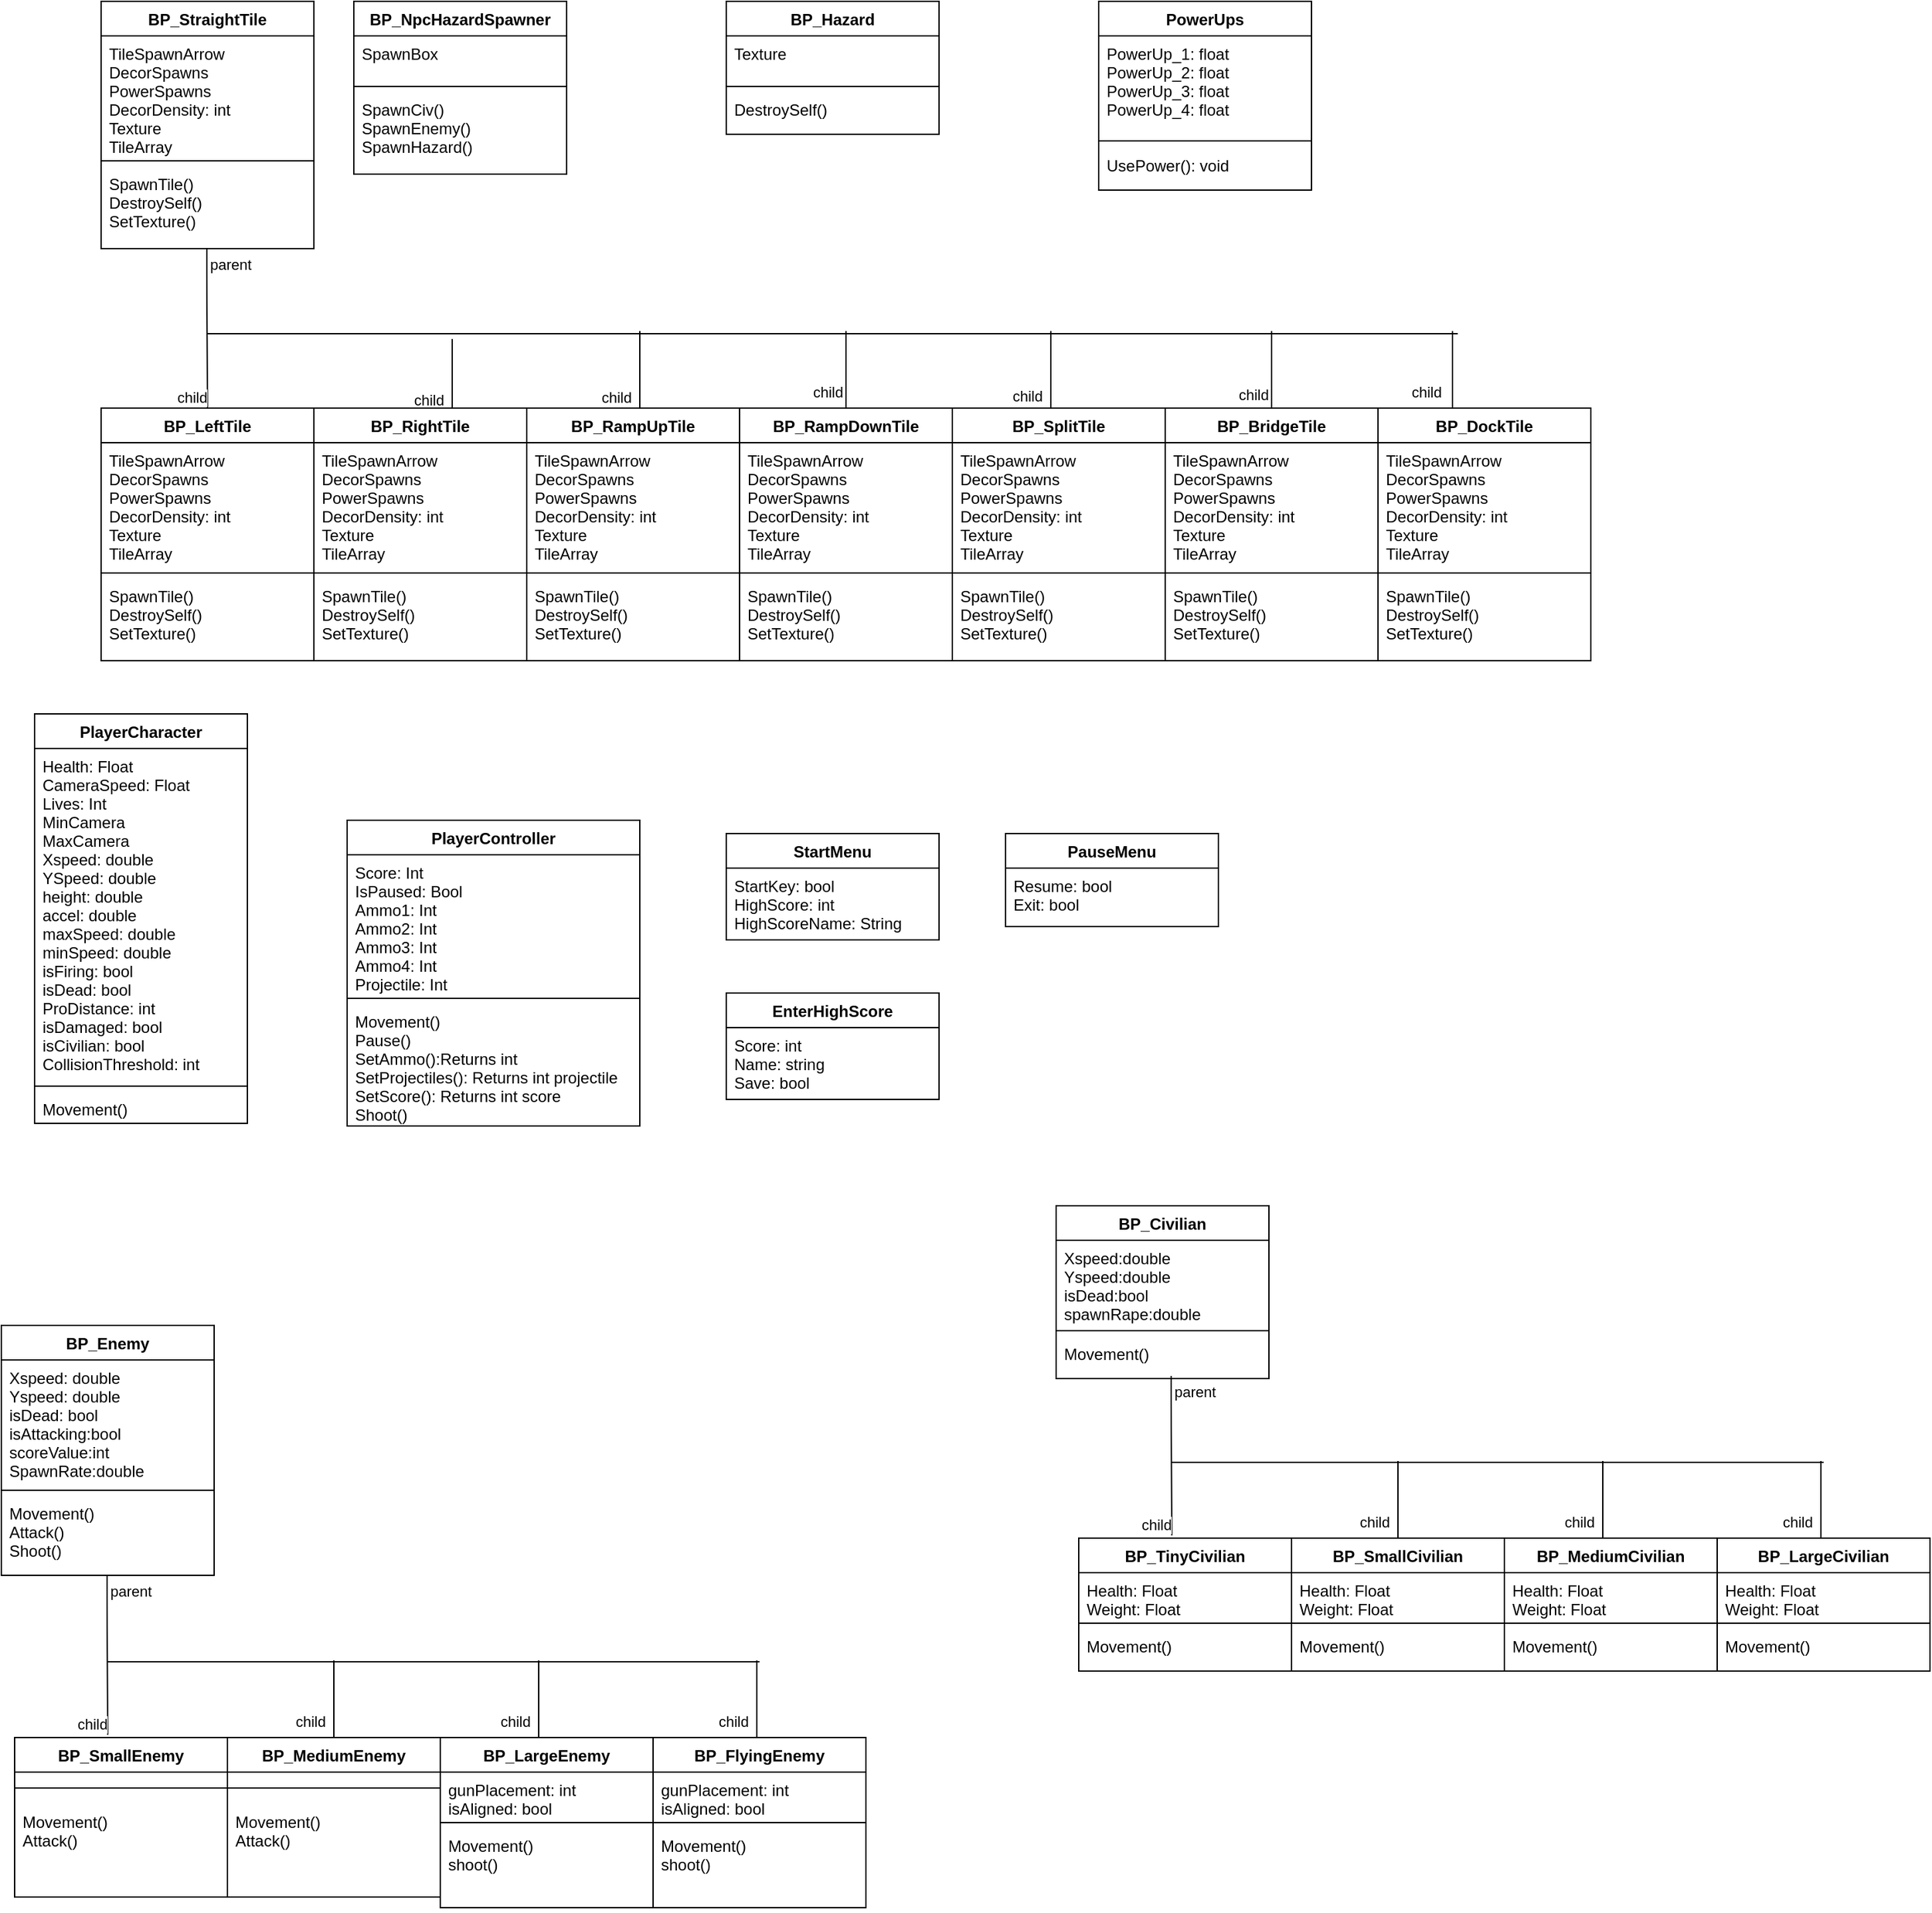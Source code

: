 <mxfile version="14.2.7" type="github">
  <diagram id="WgqjgqW9wfhbfb5YaRFJ" name="Page-1">
    <mxGraphModel dx="1422" dy="772" grid="1" gridSize="10" guides="1" tooltips="1" connect="1" arrows="1" fold="1" page="1" pageScale="1" pageWidth="1200" pageHeight="1600" math="0" shadow="0">
      <root>
        <mxCell id="0" />
        <mxCell id="1" parent="0" />
        <mxCell id="DqNzJnJvb0vO9Nc4sZQ4-1" value="BP_StraightTile" style="swimlane;fontStyle=1;align=center;verticalAlign=top;childLayout=stackLayout;horizontal=1;startSize=26;horizontalStack=0;resizeParent=1;resizeParentMax=0;resizeLast=0;collapsible=1;marginBottom=0;" parent="1" vertex="1">
          <mxGeometry x="220" y="154" width="160" height="186" as="geometry" />
        </mxCell>
        <mxCell id="DqNzJnJvb0vO9Nc4sZQ4-2" value="TileSpawnArrow&#xa;DecorSpawns&#xa;PowerSpawns&#xa;DecorDensity: int&#xa;Texture&#xa;TileArray" style="text;strokeColor=none;fillColor=none;align=left;verticalAlign=top;spacingLeft=4;spacingRight=4;overflow=hidden;rotatable=0;points=[[0,0.5],[1,0.5]];portConstraint=eastwest;" parent="DqNzJnJvb0vO9Nc4sZQ4-1" vertex="1">
          <mxGeometry y="26" width="160" height="90" as="geometry" />
        </mxCell>
        <mxCell id="DqNzJnJvb0vO9Nc4sZQ4-3" value="" style="line;strokeWidth=1;fillColor=none;align=left;verticalAlign=middle;spacingTop=-1;spacingLeft=3;spacingRight=3;rotatable=0;labelPosition=right;points=[];portConstraint=eastwest;" parent="DqNzJnJvb0vO9Nc4sZQ4-1" vertex="1">
          <mxGeometry y="116" width="160" height="8" as="geometry" />
        </mxCell>
        <mxCell id="DqNzJnJvb0vO9Nc4sZQ4-4" value="SpawnTile()&#xa;DestroySelf()&#xa;SetTexture()" style="text;strokeColor=none;fillColor=none;align=left;verticalAlign=top;spacingLeft=4;spacingRight=4;overflow=hidden;rotatable=0;points=[[0,0.5],[1,0.5]];portConstraint=eastwest;" parent="DqNzJnJvb0vO9Nc4sZQ4-1" vertex="1">
          <mxGeometry y="124" width="160" height="62" as="geometry" />
        </mxCell>
        <mxCell id="DqNzJnJvb0vO9Nc4sZQ4-5" value="" style="endArrow=none;html=1;edgeStyle=orthogonalEdgeStyle;" parent="1" edge="1">
          <mxGeometry relative="1" as="geometry">
            <mxPoint x="299.5" y="340" as="sourcePoint" />
            <mxPoint x="300" y="460" as="targetPoint" />
            <Array as="points">
              <mxPoint x="300" y="370" />
              <mxPoint x="300" y="370" />
            </Array>
          </mxGeometry>
        </mxCell>
        <mxCell id="DqNzJnJvb0vO9Nc4sZQ4-6" value="parent" style="edgeLabel;resizable=0;html=1;align=left;verticalAlign=bottom;" parent="DqNzJnJvb0vO9Nc4sZQ4-5" connectable="0" vertex="1">
          <mxGeometry x="-1" relative="1" as="geometry">
            <mxPoint y="20" as="offset" />
          </mxGeometry>
        </mxCell>
        <mxCell id="DqNzJnJvb0vO9Nc4sZQ4-7" value="child" style="edgeLabel;resizable=0;html=1;align=right;verticalAlign=bottom;" parent="DqNzJnJvb0vO9Nc4sZQ4-5" connectable="0" vertex="1">
          <mxGeometry x="1" relative="1" as="geometry" />
        </mxCell>
        <mxCell id="DqNzJnJvb0vO9Nc4sZQ4-8" value="BP_LeftTile" style="swimlane;fontStyle=1;align=center;verticalAlign=top;childLayout=stackLayout;horizontal=1;startSize=26;horizontalStack=0;resizeParent=1;resizeParentMax=0;resizeLast=0;collapsible=1;marginBottom=0;" parent="1" vertex="1">
          <mxGeometry x="220" y="460" width="160" height="190" as="geometry" />
        </mxCell>
        <mxCell id="DqNzJnJvb0vO9Nc4sZQ4-9" value="TileSpawnArrow&#xa;DecorSpawns&#xa;PowerSpawns&#xa;DecorDensity: int&#xa;Texture&#xa;TileArray" style="text;strokeColor=none;fillColor=none;align=left;verticalAlign=top;spacingLeft=4;spacingRight=4;overflow=hidden;rotatable=0;points=[[0,0.5],[1,0.5]];portConstraint=eastwest;" parent="DqNzJnJvb0vO9Nc4sZQ4-8" vertex="1">
          <mxGeometry y="26" width="160" height="94" as="geometry" />
        </mxCell>
        <mxCell id="DqNzJnJvb0vO9Nc4sZQ4-10" value="" style="line;strokeWidth=1;fillColor=none;align=left;verticalAlign=middle;spacingTop=-1;spacingLeft=3;spacingRight=3;rotatable=0;labelPosition=right;points=[];portConstraint=eastwest;" parent="DqNzJnJvb0vO9Nc4sZQ4-8" vertex="1">
          <mxGeometry y="120" width="160" height="8" as="geometry" />
        </mxCell>
        <mxCell id="DqNzJnJvb0vO9Nc4sZQ4-11" value="SpawnTile()&#xa;DestroySelf()&#xa;SetTexture()" style="text;strokeColor=none;fillColor=none;align=left;verticalAlign=top;spacingLeft=4;spacingRight=4;overflow=hidden;rotatable=0;points=[[0,0.5],[1,0.5]];portConstraint=eastwest;" parent="DqNzJnJvb0vO9Nc4sZQ4-8" vertex="1">
          <mxGeometry y="128" width="160" height="62" as="geometry" />
        </mxCell>
        <mxCell id="DqNzJnJvb0vO9Nc4sZQ4-12" value="" style="line;strokeWidth=1;fillColor=none;align=left;verticalAlign=middle;spacingTop=-1;spacingLeft=3;spacingRight=3;rotatable=0;labelPosition=right;points=[];portConstraint=eastwest;" parent="1" vertex="1">
          <mxGeometry x="300" y="400" width="940" height="8" as="geometry" />
        </mxCell>
        <mxCell id="DqNzJnJvb0vO9Nc4sZQ4-13" value="child" style="edgeLabel;resizable=0;html=1;align=right;verticalAlign=bottom;" parent="1" connectable="0" vertex="1">
          <mxGeometry x="470.0" y="459.999" as="geometry">
            <mxPoint x="8" y="3" as="offset" />
          </mxGeometry>
        </mxCell>
        <mxCell id="DqNzJnJvb0vO9Nc4sZQ4-15" value="" style="line;strokeWidth=1;fillColor=none;align=left;verticalAlign=middle;spacingTop=-1;spacingLeft=3;spacingRight=3;rotatable=0;labelPosition=right;points=[];portConstraint=eastwest;direction=south;" parent="1" vertex="1">
          <mxGeometry x="480" y="408" width="8" height="58" as="geometry" />
        </mxCell>
        <mxCell id="DqNzJnJvb0vO9Nc4sZQ4-16" value="BP_RampDownTile" style="swimlane;fontStyle=1;align=center;verticalAlign=top;childLayout=stackLayout;horizontal=1;startSize=26;horizontalStack=0;resizeParent=1;resizeParentMax=0;resizeLast=0;collapsible=1;marginBottom=0;" parent="1" vertex="1">
          <mxGeometry x="700" y="460" width="160" height="190" as="geometry" />
        </mxCell>
        <mxCell id="DqNzJnJvb0vO9Nc4sZQ4-17" value="TileSpawnArrow&#xa;DecorSpawns&#xa;PowerSpawns&#xa;DecorDensity: int&#xa;Texture&#xa;TileArray" style="text;strokeColor=none;fillColor=none;align=left;verticalAlign=top;spacingLeft=4;spacingRight=4;overflow=hidden;rotatable=0;points=[[0,0.5],[1,0.5]];portConstraint=eastwest;" parent="DqNzJnJvb0vO9Nc4sZQ4-16" vertex="1">
          <mxGeometry y="26" width="160" height="94" as="geometry" />
        </mxCell>
        <mxCell id="DqNzJnJvb0vO9Nc4sZQ4-18" value="" style="line;strokeWidth=1;fillColor=none;align=left;verticalAlign=middle;spacingTop=-1;spacingLeft=3;spacingRight=3;rotatable=0;labelPosition=right;points=[];portConstraint=eastwest;" parent="DqNzJnJvb0vO9Nc4sZQ4-16" vertex="1">
          <mxGeometry y="120" width="160" height="8" as="geometry" />
        </mxCell>
        <mxCell id="DqNzJnJvb0vO9Nc4sZQ4-19" value="SpawnTile()&#xa;DestroySelf()&#xa;SetTexture()" style="text;strokeColor=none;fillColor=none;align=left;verticalAlign=top;spacingLeft=4;spacingRight=4;overflow=hidden;rotatable=0;points=[[0,0.5],[1,0.5]];portConstraint=eastwest;" parent="DqNzJnJvb0vO9Nc4sZQ4-16" vertex="1">
          <mxGeometry y="128" width="160" height="62" as="geometry" />
        </mxCell>
        <mxCell id="DqNzJnJvb0vO9Nc4sZQ4-20" value="BP_RampUpTile&#xa;" style="swimlane;fontStyle=1;align=center;verticalAlign=top;childLayout=stackLayout;horizontal=1;startSize=26;horizontalStack=0;resizeParent=1;resizeParentMax=0;resizeLast=0;collapsible=1;marginBottom=0;" parent="1" vertex="1">
          <mxGeometry x="540" y="460" width="160" height="190" as="geometry" />
        </mxCell>
        <mxCell id="DqNzJnJvb0vO9Nc4sZQ4-21" value="TileSpawnArrow&#xa;DecorSpawns&#xa;PowerSpawns&#xa;DecorDensity: int&#xa;Texture&#xa;TileArray" style="text;strokeColor=none;fillColor=none;align=left;verticalAlign=top;spacingLeft=4;spacingRight=4;overflow=hidden;rotatable=0;points=[[0,0.5],[1,0.5]];portConstraint=eastwest;" parent="DqNzJnJvb0vO9Nc4sZQ4-20" vertex="1">
          <mxGeometry y="26" width="160" height="94" as="geometry" />
        </mxCell>
        <mxCell id="DqNzJnJvb0vO9Nc4sZQ4-22" value="" style="line;strokeWidth=1;fillColor=none;align=left;verticalAlign=middle;spacingTop=-1;spacingLeft=3;spacingRight=3;rotatable=0;labelPosition=right;points=[];portConstraint=eastwest;" parent="DqNzJnJvb0vO9Nc4sZQ4-20" vertex="1">
          <mxGeometry y="120" width="160" height="8" as="geometry" />
        </mxCell>
        <mxCell id="DqNzJnJvb0vO9Nc4sZQ4-23" value="SpawnTile()&#xa;DestroySelf()&#xa;SetTexture()" style="text;strokeColor=none;fillColor=none;align=left;verticalAlign=top;spacingLeft=4;spacingRight=4;overflow=hidden;rotatable=0;points=[[0,0.5],[1,0.5]];portConstraint=eastwest;" parent="DqNzJnJvb0vO9Nc4sZQ4-20" vertex="1">
          <mxGeometry y="128" width="160" height="62" as="geometry" />
        </mxCell>
        <mxCell id="DqNzJnJvb0vO9Nc4sZQ4-24" value="BP_RightTile" style="swimlane;fontStyle=1;align=center;verticalAlign=top;childLayout=stackLayout;horizontal=1;startSize=26;horizontalStack=0;resizeParent=1;resizeParentMax=0;resizeLast=0;collapsible=1;marginBottom=0;" parent="1" vertex="1">
          <mxGeometry x="380" y="460" width="160" height="190" as="geometry" />
        </mxCell>
        <mxCell id="DqNzJnJvb0vO9Nc4sZQ4-25" value="TileSpawnArrow&#xa;DecorSpawns&#xa;PowerSpawns&#xa;DecorDensity: int&#xa;Texture&#xa;TileArray" style="text;strokeColor=none;fillColor=none;align=left;verticalAlign=top;spacingLeft=4;spacingRight=4;overflow=hidden;rotatable=0;points=[[0,0.5],[1,0.5]];portConstraint=eastwest;" parent="DqNzJnJvb0vO9Nc4sZQ4-24" vertex="1">
          <mxGeometry y="26" width="160" height="94" as="geometry" />
        </mxCell>
        <mxCell id="DqNzJnJvb0vO9Nc4sZQ4-26" value="" style="line;strokeWidth=1;fillColor=none;align=left;verticalAlign=middle;spacingTop=-1;spacingLeft=3;spacingRight=3;rotatable=0;labelPosition=right;points=[];portConstraint=eastwest;" parent="DqNzJnJvb0vO9Nc4sZQ4-24" vertex="1">
          <mxGeometry y="120" width="160" height="8" as="geometry" />
        </mxCell>
        <mxCell id="DqNzJnJvb0vO9Nc4sZQ4-27" value="SpawnTile()&#xa;DestroySelf()&#xa;SetTexture()" style="text;strokeColor=none;fillColor=none;align=left;verticalAlign=top;spacingLeft=4;spacingRight=4;overflow=hidden;rotatable=0;points=[[0,0.5],[1,0.5]];portConstraint=eastwest;" parent="DqNzJnJvb0vO9Nc4sZQ4-24" vertex="1">
          <mxGeometry y="128" width="160" height="62" as="geometry" />
        </mxCell>
        <mxCell id="DqNzJnJvb0vO9Nc4sZQ4-28" value="BP_SplitTile" style="swimlane;fontStyle=1;align=center;verticalAlign=top;childLayout=stackLayout;horizontal=1;startSize=26;horizontalStack=0;resizeParent=1;resizeParentMax=0;resizeLast=0;collapsible=1;marginBottom=0;" parent="1" vertex="1">
          <mxGeometry x="860" y="460" width="160" height="190" as="geometry" />
        </mxCell>
        <mxCell id="DqNzJnJvb0vO9Nc4sZQ4-29" value="TileSpawnArrow&#xa;DecorSpawns&#xa;PowerSpawns&#xa;DecorDensity: int&#xa;Texture&#xa;TileArray" style="text;strokeColor=none;fillColor=none;align=left;verticalAlign=top;spacingLeft=4;spacingRight=4;overflow=hidden;rotatable=0;points=[[0,0.5],[1,0.5]];portConstraint=eastwest;" parent="DqNzJnJvb0vO9Nc4sZQ4-28" vertex="1">
          <mxGeometry y="26" width="160" height="94" as="geometry" />
        </mxCell>
        <mxCell id="DqNzJnJvb0vO9Nc4sZQ4-30" value="" style="line;strokeWidth=1;fillColor=none;align=left;verticalAlign=middle;spacingTop=-1;spacingLeft=3;spacingRight=3;rotatable=0;labelPosition=right;points=[];portConstraint=eastwest;" parent="DqNzJnJvb0vO9Nc4sZQ4-28" vertex="1">
          <mxGeometry y="120" width="160" height="8" as="geometry" />
        </mxCell>
        <mxCell id="DqNzJnJvb0vO9Nc4sZQ4-31" value="SpawnTile()&#xa;DestroySelf()&#xa;SetTexture()" style="text;strokeColor=none;fillColor=none;align=left;verticalAlign=top;spacingLeft=4;spacingRight=4;overflow=hidden;rotatable=0;points=[[0,0.5],[1,0.5]];portConstraint=eastwest;" parent="DqNzJnJvb0vO9Nc4sZQ4-28" vertex="1">
          <mxGeometry y="128" width="160" height="62" as="geometry" />
        </mxCell>
        <mxCell id="DqNzJnJvb0vO9Nc4sZQ4-32" value="BP_DockTile" style="swimlane;fontStyle=1;align=center;verticalAlign=top;childLayout=stackLayout;horizontal=1;startSize=26;horizontalStack=0;resizeParent=1;resizeParentMax=0;resizeLast=0;collapsible=1;marginBottom=0;" parent="1" vertex="1">
          <mxGeometry x="1180" y="460" width="160" height="190" as="geometry" />
        </mxCell>
        <mxCell id="DqNzJnJvb0vO9Nc4sZQ4-33" value="TileSpawnArrow&#xa;DecorSpawns&#xa;PowerSpawns&#xa;DecorDensity: int&#xa;Texture&#xa;TileArray" style="text;strokeColor=none;fillColor=none;align=left;verticalAlign=top;spacingLeft=4;spacingRight=4;overflow=hidden;rotatable=0;points=[[0,0.5],[1,0.5]];portConstraint=eastwest;" parent="DqNzJnJvb0vO9Nc4sZQ4-32" vertex="1">
          <mxGeometry y="26" width="160" height="94" as="geometry" />
        </mxCell>
        <mxCell id="DqNzJnJvb0vO9Nc4sZQ4-34" value="" style="line;strokeWidth=1;fillColor=none;align=left;verticalAlign=middle;spacingTop=-1;spacingLeft=3;spacingRight=3;rotatable=0;labelPosition=right;points=[];portConstraint=eastwest;" parent="DqNzJnJvb0vO9Nc4sZQ4-32" vertex="1">
          <mxGeometry y="120" width="160" height="8" as="geometry" />
        </mxCell>
        <mxCell id="DqNzJnJvb0vO9Nc4sZQ4-35" value="SpawnTile()&#xa;DestroySelf()&#xa;SetTexture()" style="text;strokeColor=none;fillColor=none;align=left;verticalAlign=top;spacingLeft=4;spacingRight=4;overflow=hidden;rotatable=0;points=[[0,0.5],[1,0.5]];portConstraint=eastwest;" parent="DqNzJnJvb0vO9Nc4sZQ4-32" vertex="1">
          <mxGeometry y="128" width="160" height="62" as="geometry" />
        </mxCell>
        <mxCell id="DqNzJnJvb0vO9Nc4sZQ4-36" value="BP_BridgeTile" style="swimlane;fontStyle=1;align=center;verticalAlign=top;childLayout=stackLayout;horizontal=1;startSize=26;horizontalStack=0;resizeParent=1;resizeParentMax=0;resizeLast=0;collapsible=1;marginBottom=0;" parent="1" vertex="1">
          <mxGeometry x="1020" y="460" width="160" height="190" as="geometry">
            <mxRectangle x="1020" y="460" width="110" height="26" as="alternateBounds" />
          </mxGeometry>
        </mxCell>
        <mxCell id="DqNzJnJvb0vO9Nc4sZQ4-37" value="TileSpawnArrow&#xa;DecorSpawns&#xa;PowerSpawns&#xa;DecorDensity: int&#xa;Texture&#xa;TileArray" style="text;strokeColor=none;fillColor=none;align=left;verticalAlign=top;spacingLeft=4;spacingRight=4;overflow=hidden;rotatable=0;points=[[0,0.5],[1,0.5]];portConstraint=eastwest;" parent="DqNzJnJvb0vO9Nc4sZQ4-36" vertex="1">
          <mxGeometry y="26" width="160" height="94" as="geometry" />
        </mxCell>
        <mxCell id="DqNzJnJvb0vO9Nc4sZQ4-38" value="" style="line;strokeWidth=1;fillColor=none;align=left;verticalAlign=middle;spacingTop=-1;spacingLeft=3;spacingRight=3;rotatable=0;labelPosition=right;points=[];portConstraint=eastwest;" parent="DqNzJnJvb0vO9Nc4sZQ4-36" vertex="1">
          <mxGeometry y="120" width="160" height="8" as="geometry" />
        </mxCell>
        <mxCell id="DqNzJnJvb0vO9Nc4sZQ4-39" value="SpawnTile()&#xa;DestroySelf()&#xa;SetTexture()" style="text;strokeColor=none;fillColor=none;align=left;verticalAlign=top;spacingLeft=4;spacingRight=4;overflow=hidden;rotatable=0;points=[[0,0.5],[1,0.5]];portConstraint=eastwest;" parent="DqNzJnJvb0vO9Nc4sZQ4-36" vertex="1">
          <mxGeometry y="128" width="160" height="62" as="geometry" />
        </mxCell>
        <mxCell id="DqNzJnJvb0vO9Nc4sZQ4-40" value="child" style="edgeLabel;resizable=0;html=1;align=right;verticalAlign=bottom;" parent="1" connectable="0" vertex="1">
          <mxGeometry x="770.0" y="453.999" as="geometry">
            <mxPoint x="8" y="3" as="offset" />
          </mxGeometry>
        </mxCell>
        <mxCell id="DqNzJnJvb0vO9Nc4sZQ4-41" value="" style="line;strokeWidth=1;fillColor=none;align=left;verticalAlign=middle;spacingTop=-1;spacingLeft=3;spacingRight=3;rotatable=0;labelPosition=right;points=[];portConstraint=eastwest;direction=south;" parent="1" vertex="1">
          <mxGeometry x="776" y="402" width="8" height="58" as="geometry" />
        </mxCell>
        <mxCell id="DqNzJnJvb0vO9Nc4sZQ4-42" value="child" style="edgeLabel;resizable=0;html=1;align=right;verticalAlign=bottom;" parent="1" connectable="0" vertex="1">
          <mxGeometry x="611.0" y="457.999" as="geometry">
            <mxPoint x="8" y="3" as="offset" />
          </mxGeometry>
        </mxCell>
        <mxCell id="DqNzJnJvb0vO9Nc4sZQ4-43" value="" style="line;strokeWidth=1;fillColor=none;align=left;verticalAlign=middle;spacingTop=-1;spacingLeft=3;spacingRight=3;rotatable=0;labelPosition=right;points=[];portConstraint=eastwest;direction=south;" parent="1" vertex="1">
          <mxGeometry x="621" y="402" width="8" height="58" as="geometry" />
        </mxCell>
        <mxCell id="DqNzJnJvb0vO9Nc4sZQ4-44" value="child" style="edgeLabel;resizable=0;html=1;align=right;verticalAlign=bottom;" parent="1" connectable="0" vertex="1">
          <mxGeometry x="920.0" y="456.999" as="geometry">
            <mxPoint x="8" y="3" as="offset" />
          </mxGeometry>
        </mxCell>
        <mxCell id="DqNzJnJvb0vO9Nc4sZQ4-45" value="" style="line;strokeWidth=1;fillColor=none;align=left;verticalAlign=middle;spacingTop=-1;spacingLeft=3;spacingRight=3;rotatable=0;labelPosition=right;points=[];portConstraint=eastwest;direction=south;" parent="1" vertex="1">
          <mxGeometry x="930" y="402" width="8" height="58" as="geometry" />
        </mxCell>
        <mxCell id="DqNzJnJvb0vO9Nc4sZQ4-46" value="child" style="edgeLabel;resizable=0;html=1;align=right;verticalAlign=bottom;" parent="1" connectable="0" vertex="1">
          <mxGeometry x="1090.0" y="455.999" as="geometry">
            <mxPoint x="8" y="3" as="offset" />
          </mxGeometry>
        </mxCell>
        <mxCell id="DqNzJnJvb0vO9Nc4sZQ4-47" value="" style="line;strokeWidth=1;fillColor=none;align=left;verticalAlign=middle;spacingTop=-1;spacingLeft=3;spacingRight=3;rotatable=0;labelPosition=right;points=[];portConstraint=eastwest;direction=south;" parent="1" vertex="1">
          <mxGeometry x="1096" y="402" width="8" height="58" as="geometry" />
        </mxCell>
        <mxCell id="DqNzJnJvb0vO9Nc4sZQ4-48" value="child" style="edgeLabel;resizable=0;html=1;align=right;verticalAlign=bottom;" parent="1" connectable="0" vertex="1">
          <mxGeometry x="1220.0" y="453.999" as="geometry">
            <mxPoint x="8" y="3" as="offset" />
          </mxGeometry>
        </mxCell>
        <mxCell id="DqNzJnJvb0vO9Nc4sZQ4-49" value="" style="line;strokeWidth=1;fillColor=none;align=left;verticalAlign=middle;spacingTop=-1;spacingLeft=3;spacingRight=3;rotatable=0;labelPosition=right;points=[];portConstraint=eastwest;direction=south;" parent="1" vertex="1">
          <mxGeometry x="1232" y="402" width="8" height="58" as="geometry" />
        </mxCell>
        <mxCell id="DqNzJnJvb0vO9Nc4sZQ4-54" value="BP_Hazard" style="swimlane;fontStyle=1;align=center;verticalAlign=top;childLayout=stackLayout;horizontal=1;startSize=26;horizontalStack=0;resizeParent=1;resizeParentMax=0;resizeLast=0;collapsible=1;marginBottom=0;" parent="1" vertex="1">
          <mxGeometry x="690" y="154" width="160" height="100" as="geometry" />
        </mxCell>
        <mxCell id="DqNzJnJvb0vO9Nc4sZQ4-55" value="Texture" style="text;strokeColor=none;fillColor=none;align=left;verticalAlign=top;spacingLeft=4;spacingRight=4;overflow=hidden;rotatable=0;points=[[0,0.5],[1,0.5]];portConstraint=eastwest;" parent="DqNzJnJvb0vO9Nc4sZQ4-54" vertex="1">
          <mxGeometry y="26" width="160" height="34" as="geometry" />
        </mxCell>
        <mxCell id="DqNzJnJvb0vO9Nc4sZQ4-56" value="" style="line;strokeWidth=1;fillColor=none;align=left;verticalAlign=middle;spacingTop=-1;spacingLeft=3;spacingRight=3;rotatable=0;labelPosition=right;points=[];portConstraint=eastwest;" parent="DqNzJnJvb0vO9Nc4sZQ4-54" vertex="1">
          <mxGeometry y="60" width="160" height="8" as="geometry" />
        </mxCell>
        <mxCell id="DqNzJnJvb0vO9Nc4sZQ4-57" value="DestroySelf()&#xa;" style="text;strokeColor=none;fillColor=none;align=left;verticalAlign=top;spacingLeft=4;spacingRight=4;overflow=hidden;rotatable=0;points=[[0,0.5],[1,0.5]];portConstraint=eastwest;" parent="DqNzJnJvb0vO9Nc4sZQ4-54" vertex="1">
          <mxGeometry y="68" width="160" height="32" as="geometry" />
        </mxCell>
        <mxCell id="DqNzJnJvb0vO9Nc4sZQ4-60" value="BP_NpcHazardSpawner" style="swimlane;fontStyle=1;align=center;verticalAlign=top;childLayout=stackLayout;horizontal=1;startSize=26;horizontalStack=0;resizeParent=1;resizeParentMax=0;resizeLast=0;collapsible=1;marginBottom=0;" parent="1" vertex="1">
          <mxGeometry x="410" y="154" width="160" height="130" as="geometry" />
        </mxCell>
        <mxCell id="DqNzJnJvb0vO9Nc4sZQ4-61" value="SpawnBox" style="text;strokeColor=none;fillColor=none;align=left;verticalAlign=top;spacingLeft=4;spacingRight=4;overflow=hidden;rotatable=0;points=[[0,0.5],[1,0.5]];portConstraint=eastwest;" parent="DqNzJnJvb0vO9Nc4sZQ4-60" vertex="1">
          <mxGeometry y="26" width="160" height="34" as="geometry" />
        </mxCell>
        <mxCell id="DqNzJnJvb0vO9Nc4sZQ4-62" value="" style="line;strokeWidth=1;fillColor=none;align=left;verticalAlign=middle;spacingTop=-1;spacingLeft=3;spacingRight=3;rotatable=0;labelPosition=right;points=[];portConstraint=eastwest;" parent="DqNzJnJvb0vO9Nc4sZQ4-60" vertex="1">
          <mxGeometry y="60" width="160" height="8" as="geometry" />
        </mxCell>
        <mxCell id="DqNzJnJvb0vO9Nc4sZQ4-63" value="SpawnCiv()&#xa;SpawnEnemy()&#xa;SpawnHazard()" style="text;strokeColor=none;fillColor=none;align=left;verticalAlign=top;spacingLeft=4;spacingRight=4;overflow=hidden;rotatable=0;points=[[0,0.5],[1,0.5]];portConstraint=eastwest;" parent="DqNzJnJvb0vO9Nc4sZQ4-60" vertex="1">
          <mxGeometry y="68" width="160" height="62" as="geometry" />
        </mxCell>
        <mxCell id="siddE4iYKj-0myYR6mlJ-1" value="PlayerCharacter" style="swimlane;fontStyle=1;align=center;verticalAlign=top;childLayout=stackLayout;horizontal=1;startSize=26;horizontalStack=0;resizeParent=1;resizeParentMax=0;resizeLast=0;collapsible=1;marginBottom=0;" parent="1" vertex="1">
          <mxGeometry x="170" y="690" width="160" height="308" as="geometry" />
        </mxCell>
        <mxCell id="siddE4iYKj-0myYR6mlJ-2" value="Health: Float&#xa;CameraSpeed: Float&#xa;Lives: Int&#xa;MinCamera&#xa;MaxCamera&#xa;Xspeed: double&#xa;YSpeed: double&#xa;height: double&#xa;accel: double&#xa;maxSpeed: double&#xa;minSpeed: double&#xa;isFiring: bool&#xa;isDead: bool&#xa;ProDistance: int&#xa;isDamaged: bool&#xa;isCivilian: bool&#xa;CollisionThreshold: int" style="text;strokeColor=none;fillColor=none;align=left;verticalAlign=top;spacingLeft=4;spacingRight=4;overflow=hidden;rotatable=0;points=[[0,0.5],[1,0.5]];portConstraint=eastwest;" parent="siddE4iYKj-0myYR6mlJ-1" vertex="1">
          <mxGeometry y="26" width="160" height="250" as="geometry" />
        </mxCell>
        <mxCell id="siddE4iYKj-0myYR6mlJ-3" value="" style="line;strokeWidth=1;fillColor=none;align=left;verticalAlign=middle;spacingTop=-1;spacingLeft=3;spacingRight=3;rotatable=0;labelPosition=right;points=[];portConstraint=eastwest;" parent="siddE4iYKj-0myYR6mlJ-1" vertex="1">
          <mxGeometry y="276" width="160" height="8" as="geometry" />
        </mxCell>
        <mxCell id="siddE4iYKj-0myYR6mlJ-4" value="Movement()" style="text;strokeColor=none;fillColor=none;align=left;verticalAlign=top;spacingLeft=4;spacingRight=4;overflow=hidden;rotatable=0;points=[[0,0.5],[1,0.5]];portConstraint=eastwest;" parent="siddE4iYKj-0myYR6mlJ-1" vertex="1">
          <mxGeometry y="284" width="160" height="24" as="geometry" />
        </mxCell>
        <mxCell id="siddE4iYKj-0myYR6mlJ-5" value="StartMenu" style="swimlane;fontStyle=1;align=center;verticalAlign=top;childLayout=stackLayout;horizontal=1;startSize=26;horizontalStack=0;resizeParent=1;resizeParentMax=0;resizeLast=0;collapsible=1;marginBottom=0;" parent="1" vertex="1">
          <mxGeometry x="690" y="780" width="160" height="80" as="geometry" />
        </mxCell>
        <mxCell id="siddE4iYKj-0myYR6mlJ-6" value="StartKey: bool&#xa;HighScore: int&#xa;HighScoreName: String" style="text;strokeColor=none;fillColor=none;align=left;verticalAlign=top;spacingLeft=4;spacingRight=4;overflow=hidden;rotatable=0;points=[[0,0.5],[1,0.5]];portConstraint=eastwest;" parent="siddE4iYKj-0myYR6mlJ-5" vertex="1">
          <mxGeometry y="26" width="160" height="54" as="geometry" />
        </mxCell>
        <mxCell id="siddE4iYKj-0myYR6mlJ-9" value="PlayerController" style="swimlane;fontStyle=1;align=center;verticalAlign=top;childLayout=stackLayout;horizontal=1;startSize=26;horizontalStack=0;resizeParent=1;resizeParentMax=0;resizeLast=0;collapsible=1;marginBottom=0;" parent="1" vertex="1">
          <mxGeometry x="405" y="770" width="220" height="230" as="geometry" />
        </mxCell>
        <mxCell id="siddE4iYKj-0myYR6mlJ-10" value="Score: Int&#xa;IsPaused: Bool&#xa;Ammo1: Int&#xa;Ammo2: Int&#xa;Ammo3: Int&#xa;Ammo4: Int&#xa;Projectile: Int" style="text;strokeColor=none;fillColor=none;align=left;verticalAlign=top;spacingLeft=4;spacingRight=4;overflow=hidden;rotatable=0;points=[[0,0.5],[1,0.5]];portConstraint=eastwest;" parent="siddE4iYKj-0myYR6mlJ-9" vertex="1">
          <mxGeometry y="26" width="220" height="104" as="geometry" />
        </mxCell>
        <mxCell id="siddE4iYKj-0myYR6mlJ-11" value="" style="line;strokeWidth=1;fillColor=none;align=left;verticalAlign=middle;spacingTop=-1;spacingLeft=3;spacingRight=3;rotatable=0;labelPosition=right;points=[];portConstraint=eastwest;" parent="siddE4iYKj-0myYR6mlJ-9" vertex="1">
          <mxGeometry y="130" width="220" height="8" as="geometry" />
        </mxCell>
        <mxCell id="siddE4iYKj-0myYR6mlJ-12" value="Movement()&#xa;Pause()&#xa;SetAmmo():Returns int&#xa;SetProjectiles(): Returns int projectile&#xa;SetScore(): Returns int score&#xa;Shoot()" style="text;strokeColor=none;fillColor=none;align=left;verticalAlign=top;spacingLeft=4;spacingRight=4;overflow=hidden;rotatable=0;points=[[0,0.5],[1,0.5]];portConstraint=eastwest;" parent="siddE4iYKj-0myYR6mlJ-9" vertex="1">
          <mxGeometry y="138" width="220" height="92" as="geometry" />
        </mxCell>
        <mxCell id="siddE4iYKj-0myYR6mlJ-13" value="EnterHighScore" style="swimlane;fontStyle=1;align=center;verticalAlign=top;childLayout=stackLayout;horizontal=1;startSize=26;horizontalStack=0;resizeParent=1;resizeParentMax=0;resizeLast=0;collapsible=1;marginBottom=0;" parent="1" vertex="1">
          <mxGeometry x="690" y="900" width="160" height="80" as="geometry" />
        </mxCell>
        <mxCell id="siddE4iYKj-0myYR6mlJ-14" value="Score: int&#xa;Name: string&#xa;Save: bool" style="text;strokeColor=none;fillColor=none;align=left;verticalAlign=top;spacingLeft=4;spacingRight=4;overflow=hidden;rotatable=0;points=[[0,0.5],[1,0.5]];portConstraint=eastwest;" parent="siddE4iYKj-0myYR6mlJ-13" vertex="1">
          <mxGeometry y="26" width="160" height="54" as="geometry" />
        </mxCell>
        <mxCell id="siddE4iYKj-0myYR6mlJ-17" value="PauseMenu" style="swimlane;fontStyle=1;align=center;verticalAlign=top;childLayout=stackLayout;horizontal=1;startSize=26;horizontalStack=0;resizeParent=1;resizeParentMax=0;resizeLast=0;collapsible=1;marginBottom=0;" parent="1" vertex="1">
          <mxGeometry x="900" y="780" width="160" height="70" as="geometry" />
        </mxCell>
        <mxCell id="siddE4iYKj-0myYR6mlJ-18" value="Resume: bool&#xa;Exit: bool" style="text;strokeColor=none;fillColor=none;align=left;verticalAlign=top;spacingLeft=4;spacingRight=4;overflow=hidden;rotatable=0;points=[[0,0.5],[1,0.5]];portConstraint=eastwest;" parent="siddE4iYKj-0myYR6mlJ-17" vertex="1">
          <mxGeometry y="26" width="160" height="44" as="geometry" />
        </mxCell>
        <mxCell id="K2aHXFVnf7IFODp5N2ta-6" value="BP_Enemy" style="swimlane;fontStyle=1;align=center;verticalAlign=top;childLayout=stackLayout;horizontal=1;startSize=26;horizontalStack=0;resizeParent=1;resizeParentMax=0;resizeLast=0;collapsible=1;marginBottom=0;" parent="1" vertex="1">
          <mxGeometry x="145" y="1150" width="160" height="188" as="geometry" />
        </mxCell>
        <mxCell id="K2aHXFVnf7IFODp5N2ta-7" value="Xspeed: double&#xa;Yspeed: double&#xa;isDead: bool&#xa;isAttacking:bool&#xa;scoreValue:int&#xa;SpawnRate:double" style="text;strokeColor=none;fillColor=none;align=left;verticalAlign=top;spacingLeft=4;spacingRight=4;overflow=hidden;rotatable=0;points=[[0,0.5],[1,0.5]];portConstraint=eastwest;" parent="K2aHXFVnf7IFODp5N2ta-6" vertex="1">
          <mxGeometry y="26" width="160" height="94" as="geometry" />
        </mxCell>
        <mxCell id="K2aHXFVnf7IFODp5N2ta-8" value="" style="line;strokeWidth=1;fillColor=none;align=left;verticalAlign=middle;spacingTop=-1;spacingLeft=3;spacingRight=3;rotatable=0;labelPosition=right;points=[];portConstraint=eastwest;" parent="K2aHXFVnf7IFODp5N2ta-6" vertex="1">
          <mxGeometry y="120" width="160" height="8" as="geometry" />
        </mxCell>
        <mxCell id="K2aHXFVnf7IFODp5N2ta-9" value="Movement()&#xa;Attack()&#xa;Shoot()" style="text;strokeColor=none;fillColor=none;align=left;verticalAlign=top;spacingLeft=4;spacingRight=4;overflow=hidden;rotatable=0;points=[[0,0.5],[1,0.5]];portConstraint=eastwest;" parent="K2aHXFVnf7IFODp5N2ta-6" vertex="1">
          <mxGeometry y="128" width="160" height="60" as="geometry" />
        </mxCell>
        <mxCell id="K2aHXFVnf7IFODp5N2ta-10" value="BP_SmallEnemy" style="swimlane;fontStyle=1;align=center;verticalAlign=top;childLayout=stackLayout;horizontal=1;startSize=26;horizontalStack=0;resizeParent=1;resizeParentMax=0;resizeLast=0;collapsible=1;marginBottom=0;" parent="1" vertex="1">
          <mxGeometry x="155" y="1460" width="160" height="120" as="geometry" />
        </mxCell>
        <mxCell id="K2aHXFVnf7IFODp5N2ta-12" value="" style="line;strokeWidth=1;fillColor=none;align=left;verticalAlign=middle;spacingTop=-1;spacingLeft=3;spacingRight=3;rotatable=0;labelPosition=right;points=[];portConstraint=eastwest;" parent="K2aHXFVnf7IFODp5N2ta-10" vertex="1">
          <mxGeometry y="26" width="160" height="24" as="geometry" />
        </mxCell>
        <mxCell id="K2aHXFVnf7IFODp5N2ta-13" value="Movement()&#xa;Attack()" style="text;strokeColor=none;fillColor=none;align=left;verticalAlign=top;spacingLeft=4;spacingRight=4;overflow=hidden;rotatable=0;points=[[0,0.5],[1,0.5]];portConstraint=eastwest;" parent="K2aHXFVnf7IFODp5N2ta-10" vertex="1">
          <mxGeometry y="50" width="160" height="70" as="geometry" />
        </mxCell>
        <mxCell id="K2aHXFVnf7IFODp5N2ta-16" value="" style="endArrow=none;html=1;edgeStyle=orthogonalEdgeStyle;" parent="1" edge="1">
          <mxGeometry relative="1" as="geometry">
            <mxPoint x="224.5" y="1338" as="sourcePoint" />
            <mxPoint x="225" y="1458" as="targetPoint" />
            <Array as="points">
              <mxPoint x="225" y="1368" />
              <mxPoint x="225" y="1368" />
            </Array>
          </mxGeometry>
        </mxCell>
        <mxCell id="K2aHXFVnf7IFODp5N2ta-17" value="parent" style="edgeLabel;resizable=0;html=1;align=left;verticalAlign=bottom;" parent="K2aHXFVnf7IFODp5N2ta-16" connectable="0" vertex="1">
          <mxGeometry x="-1" relative="1" as="geometry">
            <mxPoint y="20" as="offset" />
          </mxGeometry>
        </mxCell>
        <mxCell id="K2aHXFVnf7IFODp5N2ta-18" value="child" style="edgeLabel;resizable=0;html=1;align=right;verticalAlign=bottom;" parent="K2aHXFVnf7IFODp5N2ta-16" connectable="0" vertex="1">
          <mxGeometry x="1" relative="1" as="geometry" />
        </mxCell>
        <mxCell id="K2aHXFVnf7IFODp5N2ta-39" value="BP_FlyingEnemy" style="swimlane;fontStyle=1;align=center;verticalAlign=top;childLayout=stackLayout;horizontal=1;startSize=26;horizontalStack=0;resizeParent=1;resizeParentMax=0;resizeLast=0;collapsible=1;marginBottom=0;" parent="1" vertex="1">
          <mxGeometry x="635" y="1460" width="160" height="128" as="geometry" />
        </mxCell>
        <mxCell id="K2aHXFVnf7IFODp5N2ta-40" value="gunPlacement: int&#xa;isAligned: bool" style="text;strokeColor=none;fillColor=none;align=left;verticalAlign=top;spacingLeft=4;spacingRight=4;overflow=hidden;rotatable=0;points=[[0,0.5],[1,0.5]];portConstraint=eastwest;" parent="K2aHXFVnf7IFODp5N2ta-39" vertex="1">
          <mxGeometry y="26" width="160" height="34" as="geometry" />
        </mxCell>
        <mxCell id="K2aHXFVnf7IFODp5N2ta-41" value="" style="line;strokeWidth=1;fillColor=none;align=left;verticalAlign=middle;spacingTop=-1;spacingLeft=3;spacingRight=3;rotatable=0;labelPosition=right;points=[];portConstraint=eastwest;" parent="K2aHXFVnf7IFODp5N2ta-39" vertex="1">
          <mxGeometry y="60" width="160" height="8" as="geometry" />
        </mxCell>
        <mxCell id="K2aHXFVnf7IFODp5N2ta-42" value="Movement()&#xa;shoot()" style="text;strokeColor=none;fillColor=none;align=left;verticalAlign=top;spacingLeft=4;spacingRight=4;overflow=hidden;rotatable=0;points=[[0,0.5],[1,0.5]];portConstraint=eastwest;" parent="K2aHXFVnf7IFODp5N2ta-39" vertex="1">
          <mxGeometry y="68" width="160" height="60" as="geometry" />
        </mxCell>
        <mxCell id="K2aHXFVnf7IFODp5N2ta-43" value="child" style="edgeLabel;resizable=0;html=1;align=right;verticalAlign=bottom;" parent="1" connectable="0" vertex="1">
          <mxGeometry x="699.0" y="1453.999" as="geometry">
            <mxPoint x="8" y="3" as="offset" />
          </mxGeometry>
        </mxCell>
        <mxCell id="K2aHXFVnf7IFODp5N2ta-44" value="" style="line;strokeWidth=1;fillColor=none;align=left;verticalAlign=middle;spacingTop=-1;spacingLeft=3;spacingRight=3;rotatable=0;labelPosition=right;points=[];portConstraint=eastwest;direction=south;" parent="1" vertex="1">
          <mxGeometry x="709" y="1402" width="8" height="58" as="geometry" />
        </mxCell>
        <mxCell id="K2aHXFVnf7IFODp5N2ta-45" value="" style="line;strokeWidth=1;fillColor=none;align=left;verticalAlign=middle;spacingTop=-1;spacingLeft=3;spacingRight=3;rotatable=0;labelPosition=right;points=[];portConstraint=eastwest;" parent="1" vertex="1">
          <mxGeometry x="225" y="1399" width="490" height="8" as="geometry" />
        </mxCell>
        <mxCell id="K2aHXFVnf7IFODp5N2ta-46" value="" style="line;strokeWidth=1;fillColor=none;align=left;verticalAlign=middle;spacingTop=-1;spacingLeft=3;spacingRight=3;rotatable=0;labelPosition=right;points=[];portConstraint=eastwest;direction=south;" parent="1" vertex="1">
          <mxGeometry x="391" y="1402" width="8" height="58" as="geometry" />
        </mxCell>
        <mxCell id="K2aHXFVnf7IFODp5N2ta-47" value="BP_MediumEnemy" style="swimlane;fontStyle=1;align=center;verticalAlign=top;childLayout=stackLayout;horizontal=1;startSize=26;horizontalStack=0;resizeParent=1;resizeParentMax=0;resizeLast=0;collapsible=1;marginBottom=0;" parent="1" vertex="1">
          <mxGeometry x="315" y="1460" width="160" height="120" as="geometry" />
        </mxCell>
        <mxCell id="K2aHXFVnf7IFODp5N2ta-49" value="" style="line;strokeWidth=1;fillColor=none;align=left;verticalAlign=middle;spacingTop=-1;spacingLeft=3;spacingRight=3;rotatable=0;labelPosition=right;points=[];portConstraint=eastwest;" parent="K2aHXFVnf7IFODp5N2ta-47" vertex="1">
          <mxGeometry y="26" width="160" height="24" as="geometry" />
        </mxCell>
        <mxCell id="K2aHXFVnf7IFODp5N2ta-50" value="Movement()&#xa;Attack()" style="text;strokeColor=none;fillColor=none;align=left;verticalAlign=top;spacingLeft=4;spacingRight=4;overflow=hidden;rotatable=0;points=[[0,0.5],[1,0.5]];portConstraint=eastwest;" parent="K2aHXFVnf7IFODp5N2ta-47" vertex="1">
          <mxGeometry y="50" width="160" height="70" as="geometry" />
        </mxCell>
        <mxCell id="K2aHXFVnf7IFODp5N2ta-51" value="child" style="edgeLabel;resizable=0;html=1;align=right;verticalAlign=bottom;" parent="1" connectable="0" vertex="1">
          <mxGeometry x="381.0" y="1453.999" as="geometry">
            <mxPoint x="8" y="3" as="offset" />
          </mxGeometry>
        </mxCell>
        <mxCell id="K2aHXFVnf7IFODp5N2ta-52" value="child" style="edgeLabel;resizable=0;html=1;align=right;verticalAlign=bottom;" parent="1" connectable="0" vertex="1">
          <mxGeometry x="535.0" y="1453.999" as="geometry">
            <mxPoint x="8" y="3" as="offset" />
          </mxGeometry>
        </mxCell>
        <mxCell id="K2aHXFVnf7IFODp5N2ta-53" value="" style="line;strokeWidth=1;fillColor=none;align=left;verticalAlign=middle;spacingTop=-1;spacingLeft=3;spacingRight=3;rotatable=0;labelPosition=right;points=[];portConstraint=eastwest;direction=south;" parent="1" vertex="1">
          <mxGeometry x="545" y="1402" width="8" height="58" as="geometry" />
        </mxCell>
        <mxCell id="K2aHXFVnf7IFODp5N2ta-54" value="BP_LargeEnemy" style="swimlane;fontStyle=1;align=center;verticalAlign=top;childLayout=stackLayout;horizontal=1;startSize=26;horizontalStack=0;resizeParent=1;resizeParentMax=0;resizeLast=0;collapsible=1;marginBottom=0;" parent="1" vertex="1">
          <mxGeometry x="475" y="1460" width="160" height="128" as="geometry" />
        </mxCell>
        <mxCell id="K2aHXFVnf7IFODp5N2ta-55" value="gunPlacement: int&#xa;isAligned: bool" style="text;strokeColor=none;fillColor=none;align=left;verticalAlign=top;spacingLeft=4;spacingRight=4;overflow=hidden;rotatable=0;points=[[0,0.5],[1,0.5]];portConstraint=eastwest;" parent="K2aHXFVnf7IFODp5N2ta-54" vertex="1">
          <mxGeometry y="26" width="160" height="34" as="geometry" />
        </mxCell>
        <mxCell id="K2aHXFVnf7IFODp5N2ta-56" value="" style="line;strokeWidth=1;fillColor=none;align=left;verticalAlign=middle;spacingTop=-1;spacingLeft=3;spacingRight=3;rotatable=0;labelPosition=right;points=[];portConstraint=eastwest;" parent="K2aHXFVnf7IFODp5N2ta-54" vertex="1">
          <mxGeometry y="60" width="160" height="8" as="geometry" />
        </mxCell>
        <mxCell id="K2aHXFVnf7IFODp5N2ta-57" value="Movement()&#xa;shoot()" style="text;strokeColor=none;fillColor=none;align=left;verticalAlign=top;spacingLeft=4;spacingRight=4;overflow=hidden;rotatable=0;points=[[0,0.5],[1,0.5]];portConstraint=eastwest;" parent="K2aHXFVnf7IFODp5N2ta-54" vertex="1">
          <mxGeometry y="68" width="160" height="60" as="geometry" />
        </mxCell>
        <mxCell id="K2aHXFVnf7IFODp5N2ta-58" value="BP_Civilian" style="swimlane;fontStyle=1;align=center;verticalAlign=top;childLayout=stackLayout;horizontal=1;startSize=26;horizontalStack=0;resizeParent=1;resizeParentMax=0;resizeLast=0;collapsible=1;marginBottom=0;" parent="1" vertex="1">
          <mxGeometry x="938" y="1060" width="160" height="130" as="geometry" />
        </mxCell>
        <mxCell id="K2aHXFVnf7IFODp5N2ta-59" value="Xspeed:double&#xa;Yspeed:double&#xa;isDead:bool&#xa;spawnRape:double" style="text;strokeColor=none;fillColor=none;align=left;verticalAlign=top;spacingLeft=4;spacingRight=4;overflow=hidden;rotatable=0;points=[[0,0.5],[1,0.5]];portConstraint=eastwest;" parent="K2aHXFVnf7IFODp5N2ta-58" vertex="1">
          <mxGeometry y="26" width="160" height="64" as="geometry" />
        </mxCell>
        <mxCell id="K2aHXFVnf7IFODp5N2ta-60" value="" style="line;strokeWidth=1;fillColor=none;align=left;verticalAlign=middle;spacingTop=-1;spacingLeft=3;spacingRight=3;rotatable=0;labelPosition=right;points=[];portConstraint=eastwest;" parent="K2aHXFVnf7IFODp5N2ta-58" vertex="1">
          <mxGeometry y="90" width="160" height="8" as="geometry" />
        </mxCell>
        <mxCell id="K2aHXFVnf7IFODp5N2ta-61" value="Movement()" style="text;strokeColor=none;fillColor=none;align=left;verticalAlign=top;spacingLeft=4;spacingRight=4;overflow=hidden;rotatable=0;points=[[0,0.5],[1,0.5]];portConstraint=eastwest;" parent="K2aHXFVnf7IFODp5N2ta-58" vertex="1">
          <mxGeometry y="98" width="160" height="32" as="geometry" />
        </mxCell>
        <mxCell id="K2aHXFVnf7IFODp5N2ta-62" value="BP_TinyCivilian" style="swimlane;fontStyle=1;align=center;verticalAlign=top;childLayout=stackLayout;horizontal=1;startSize=26;horizontalStack=0;resizeParent=1;resizeParentMax=0;resizeLast=0;collapsible=1;marginBottom=0;" parent="1" vertex="1">
          <mxGeometry x="955" y="1310" width="160" height="100" as="geometry" />
        </mxCell>
        <mxCell id="K2aHXFVnf7IFODp5N2ta-63" value="Health: Float&#xa;Weight: Float" style="text;strokeColor=none;fillColor=none;align=left;verticalAlign=top;spacingLeft=4;spacingRight=4;overflow=hidden;rotatable=0;points=[[0,0.5],[1,0.5]];portConstraint=eastwest;" parent="K2aHXFVnf7IFODp5N2ta-62" vertex="1">
          <mxGeometry y="26" width="160" height="34" as="geometry" />
        </mxCell>
        <mxCell id="K2aHXFVnf7IFODp5N2ta-64" value="" style="line;strokeWidth=1;fillColor=none;align=left;verticalAlign=middle;spacingTop=-1;spacingLeft=3;spacingRight=3;rotatable=0;labelPosition=right;points=[];portConstraint=eastwest;" parent="K2aHXFVnf7IFODp5N2ta-62" vertex="1">
          <mxGeometry y="60" width="160" height="8" as="geometry" />
        </mxCell>
        <mxCell id="K2aHXFVnf7IFODp5N2ta-65" value="Movement()" style="text;strokeColor=none;fillColor=none;align=left;verticalAlign=top;spacingLeft=4;spacingRight=4;overflow=hidden;rotatable=0;points=[[0,0.5],[1,0.5]];portConstraint=eastwest;" parent="K2aHXFVnf7IFODp5N2ta-62" vertex="1">
          <mxGeometry y="68" width="160" height="32" as="geometry" />
        </mxCell>
        <mxCell id="K2aHXFVnf7IFODp5N2ta-66" value="" style="endArrow=none;html=1;edgeStyle=orthogonalEdgeStyle;" parent="1" edge="1">
          <mxGeometry relative="1" as="geometry">
            <mxPoint x="1024.5" y="1188" as="sourcePoint" />
            <mxPoint x="1025" y="1308" as="targetPoint" />
            <Array as="points">
              <mxPoint x="1025" y="1218" />
              <mxPoint x="1025" y="1218" />
            </Array>
          </mxGeometry>
        </mxCell>
        <mxCell id="K2aHXFVnf7IFODp5N2ta-67" value="parent" style="edgeLabel;resizable=0;html=1;align=left;verticalAlign=bottom;" parent="K2aHXFVnf7IFODp5N2ta-66" connectable="0" vertex="1">
          <mxGeometry x="-1" relative="1" as="geometry">
            <mxPoint y="20" as="offset" />
          </mxGeometry>
        </mxCell>
        <mxCell id="K2aHXFVnf7IFODp5N2ta-68" value="child" style="edgeLabel;resizable=0;html=1;align=right;verticalAlign=bottom;" parent="K2aHXFVnf7IFODp5N2ta-66" connectable="0" vertex="1">
          <mxGeometry x="1" relative="1" as="geometry" />
        </mxCell>
        <mxCell id="K2aHXFVnf7IFODp5N2ta-69" value="BP_LargeCivilian" style="swimlane;fontStyle=1;align=center;verticalAlign=top;childLayout=stackLayout;horizontal=1;startSize=26;horizontalStack=0;resizeParent=1;resizeParentMax=0;resizeLast=0;collapsible=1;marginBottom=0;" parent="1" vertex="1">
          <mxGeometry x="1435" y="1310" width="160" height="100" as="geometry" />
        </mxCell>
        <mxCell id="K2aHXFVnf7IFODp5N2ta-70" value="Health: Float&#xa;Weight: Float" style="text;strokeColor=none;fillColor=none;align=left;verticalAlign=top;spacingLeft=4;spacingRight=4;overflow=hidden;rotatable=0;points=[[0,0.5],[1,0.5]];portConstraint=eastwest;" parent="K2aHXFVnf7IFODp5N2ta-69" vertex="1">
          <mxGeometry y="26" width="160" height="34" as="geometry" />
        </mxCell>
        <mxCell id="K2aHXFVnf7IFODp5N2ta-71" value="" style="line;strokeWidth=1;fillColor=none;align=left;verticalAlign=middle;spacingTop=-1;spacingLeft=3;spacingRight=3;rotatable=0;labelPosition=right;points=[];portConstraint=eastwest;" parent="K2aHXFVnf7IFODp5N2ta-69" vertex="1">
          <mxGeometry y="60" width="160" height="8" as="geometry" />
        </mxCell>
        <mxCell id="K2aHXFVnf7IFODp5N2ta-72" value="Movement()" style="text;strokeColor=none;fillColor=none;align=left;verticalAlign=top;spacingLeft=4;spacingRight=4;overflow=hidden;rotatable=0;points=[[0,0.5],[1,0.5]];portConstraint=eastwest;" parent="K2aHXFVnf7IFODp5N2ta-69" vertex="1">
          <mxGeometry y="68" width="160" height="32" as="geometry" />
        </mxCell>
        <mxCell id="K2aHXFVnf7IFODp5N2ta-73" value="child" style="edgeLabel;resizable=0;html=1;align=right;verticalAlign=bottom;" parent="1" connectable="0" vertex="1">
          <mxGeometry x="1499.0" y="1303.999" as="geometry">
            <mxPoint x="8" y="3" as="offset" />
          </mxGeometry>
        </mxCell>
        <mxCell id="K2aHXFVnf7IFODp5N2ta-74" value="" style="line;strokeWidth=1;fillColor=none;align=left;verticalAlign=middle;spacingTop=-1;spacingLeft=3;spacingRight=3;rotatable=0;labelPosition=right;points=[];portConstraint=eastwest;direction=south;" parent="1" vertex="1">
          <mxGeometry x="1509" y="1252" width="8" height="58" as="geometry" />
        </mxCell>
        <mxCell id="K2aHXFVnf7IFODp5N2ta-75" value="" style="line;strokeWidth=1;fillColor=none;align=left;verticalAlign=middle;spacingTop=-1;spacingLeft=3;spacingRight=3;rotatable=0;labelPosition=right;points=[];portConstraint=eastwest;" parent="1" vertex="1">
          <mxGeometry x="1025" y="1249" width="490" height="8" as="geometry" />
        </mxCell>
        <mxCell id="K2aHXFVnf7IFODp5N2ta-76" value="" style="line;strokeWidth=1;fillColor=none;align=left;verticalAlign=middle;spacingTop=-1;spacingLeft=3;spacingRight=3;rotatable=0;labelPosition=right;points=[];portConstraint=eastwest;direction=south;" parent="1" vertex="1">
          <mxGeometry x="1191" y="1252" width="8" height="58" as="geometry" />
        </mxCell>
        <mxCell id="K2aHXFVnf7IFODp5N2ta-77" value="BP_SmallCivilian" style="swimlane;fontStyle=1;align=center;verticalAlign=top;childLayout=stackLayout;horizontal=1;startSize=26;horizontalStack=0;resizeParent=1;resizeParentMax=0;resizeLast=0;collapsible=1;marginBottom=0;" parent="1" vertex="1">
          <mxGeometry x="1115" y="1310" width="160" height="100" as="geometry" />
        </mxCell>
        <mxCell id="K2aHXFVnf7IFODp5N2ta-78" value="Health: Float&#xa;Weight: Float" style="text;strokeColor=none;fillColor=none;align=left;verticalAlign=top;spacingLeft=4;spacingRight=4;overflow=hidden;rotatable=0;points=[[0,0.5],[1,0.5]];portConstraint=eastwest;" parent="K2aHXFVnf7IFODp5N2ta-77" vertex="1">
          <mxGeometry y="26" width="160" height="34" as="geometry" />
        </mxCell>
        <mxCell id="K2aHXFVnf7IFODp5N2ta-79" value="" style="line;strokeWidth=1;fillColor=none;align=left;verticalAlign=middle;spacingTop=-1;spacingLeft=3;spacingRight=3;rotatable=0;labelPosition=right;points=[];portConstraint=eastwest;" parent="K2aHXFVnf7IFODp5N2ta-77" vertex="1">
          <mxGeometry y="60" width="160" height="8" as="geometry" />
        </mxCell>
        <mxCell id="K2aHXFVnf7IFODp5N2ta-80" value="Movement()" style="text;strokeColor=none;fillColor=none;align=left;verticalAlign=top;spacingLeft=4;spacingRight=4;overflow=hidden;rotatable=0;points=[[0,0.5],[1,0.5]];portConstraint=eastwest;" parent="K2aHXFVnf7IFODp5N2ta-77" vertex="1">
          <mxGeometry y="68" width="160" height="32" as="geometry" />
        </mxCell>
        <mxCell id="K2aHXFVnf7IFODp5N2ta-81" value="child" style="edgeLabel;resizable=0;html=1;align=right;verticalAlign=bottom;" parent="1" connectable="0" vertex="1">
          <mxGeometry x="1181.0" y="1303.999" as="geometry">
            <mxPoint x="8" y="3" as="offset" />
          </mxGeometry>
        </mxCell>
        <mxCell id="K2aHXFVnf7IFODp5N2ta-82" value="child" style="edgeLabel;resizable=0;html=1;align=right;verticalAlign=bottom;" parent="1" connectable="0" vertex="1">
          <mxGeometry x="1335.0" y="1303.999" as="geometry">
            <mxPoint x="8" y="3" as="offset" />
          </mxGeometry>
        </mxCell>
        <mxCell id="K2aHXFVnf7IFODp5N2ta-83" value="" style="line;strokeWidth=1;fillColor=none;align=left;verticalAlign=middle;spacingTop=-1;spacingLeft=3;spacingRight=3;rotatable=0;labelPosition=right;points=[];portConstraint=eastwest;direction=south;" parent="1" vertex="1">
          <mxGeometry x="1345" y="1252" width="8" height="58" as="geometry" />
        </mxCell>
        <mxCell id="K2aHXFVnf7IFODp5N2ta-84" value="BP_MediumCivilian" style="swimlane;fontStyle=1;align=center;verticalAlign=top;childLayout=stackLayout;horizontal=1;startSize=26;horizontalStack=0;resizeParent=1;resizeParentMax=0;resizeLast=0;collapsible=1;marginBottom=0;" parent="1" vertex="1">
          <mxGeometry x="1275" y="1310" width="160" height="100" as="geometry" />
        </mxCell>
        <mxCell id="K2aHXFVnf7IFODp5N2ta-85" value="Health: Float&#xa;Weight: Float" style="text;strokeColor=none;fillColor=none;align=left;verticalAlign=top;spacingLeft=4;spacingRight=4;overflow=hidden;rotatable=0;points=[[0,0.5],[1,0.5]];portConstraint=eastwest;" parent="K2aHXFVnf7IFODp5N2ta-84" vertex="1">
          <mxGeometry y="26" width="160" height="34" as="geometry" />
        </mxCell>
        <mxCell id="K2aHXFVnf7IFODp5N2ta-86" value="" style="line;strokeWidth=1;fillColor=none;align=left;verticalAlign=middle;spacingTop=-1;spacingLeft=3;spacingRight=3;rotatable=0;labelPosition=right;points=[];portConstraint=eastwest;" parent="K2aHXFVnf7IFODp5N2ta-84" vertex="1">
          <mxGeometry y="60" width="160" height="8" as="geometry" />
        </mxCell>
        <mxCell id="K2aHXFVnf7IFODp5N2ta-87" value="Movement()" style="text;strokeColor=none;fillColor=none;align=left;verticalAlign=top;spacingLeft=4;spacingRight=4;overflow=hidden;rotatable=0;points=[[0,0.5],[1,0.5]];portConstraint=eastwest;" parent="K2aHXFVnf7IFODp5N2ta-84" vertex="1">
          <mxGeometry y="68" width="160" height="32" as="geometry" />
        </mxCell>
        <mxCell id="K2aHXFVnf7IFODp5N2ta-90" value="PowerUps" style="swimlane;fontStyle=1;align=center;verticalAlign=top;childLayout=stackLayout;horizontal=1;startSize=26;horizontalStack=0;resizeParent=1;resizeParentMax=0;resizeLast=0;collapsible=1;marginBottom=0;" parent="1" vertex="1">
          <mxGeometry x="970" y="154" width="160" height="142" as="geometry" />
        </mxCell>
        <mxCell id="K2aHXFVnf7IFODp5N2ta-91" value="PowerUp_1: float&#xa;PowerUp_2: float&#xa;PowerUp_3: float&#xa;PowerUp_4: float" style="text;strokeColor=none;fillColor=none;align=left;verticalAlign=top;spacingLeft=4;spacingRight=4;overflow=hidden;rotatable=0;points=[[0,0.5],[1,0.5]];portConstraint=eastwest;" parent="K2aHXFVnf7IFODp5N2ta-90" vertex="1">
          <mxGeometry y="26" width="160" height="74" as="geometry" />
        </mxCell>
        <mxCell id="K2aHXFVnf7IFODp5N2ta-92" value="" style="line;strokeWidth=1;fillColor=none;align=left;verticalAlign=middle;spacingTop=-1;spacingLeft=3;spacingRight=3;rotatable=0;labelPosition=right;points=[];portConstraint=eastwest;" parent="K2aHXFVnf7IFODp5N2ta-90" vertex="1">
          <mxGeometry y="100" width="160" height="10" as="geometry" />
        </mxCell>
        <mxCell id="K2aHXFVnf7IFODp5N2ta-93" value="UsePower(): void" style="text;strokeColor=none;fillColor=none;align=left;verticalAlign=top;spacingLeft=4;spacingRight=4;overflow=hidden;rotatable=0;points=[[0,0.5],[1,0.5]];portConstraint=eastwest;" parent="K2aHXFVnf7IFODp5N2ta-90" vertex="1">
          <mxGeometry y="110" width="160" height="32" as="geometry" />
        </mxCell>
      </root>
    </mxGraphModel>
  </diagram>
</mxfile>
